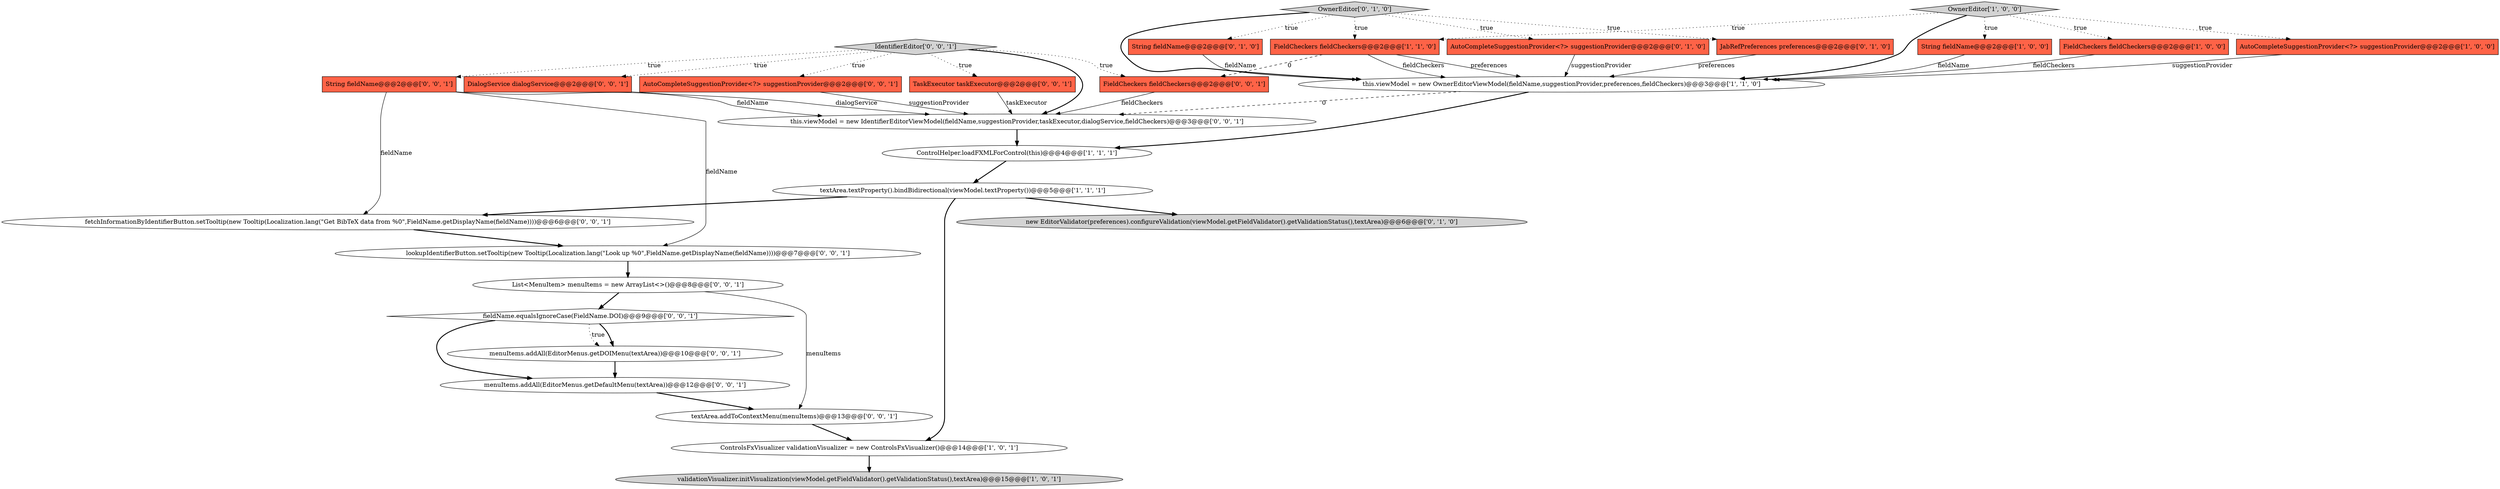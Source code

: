 digraph {
8 [style = filled, label = "ControlHelper.loadFXMLForControl(this)@@@4@@@['1', '1', '1']", fillcolor = white, shape = ellipse image = "AAA0AAABBB1BBB"];
27 [style = filled, label = "lookupIdentifierButton.setTooltip(new Tooltip(Localization.lang(\"Look up %0\",FieldName.getDisplayName(fieldName))))@@@7@@@['0', '0', '1']", fillcolor = white, shape = ellipse image = "AAA0AAABBB3BBB"];
4 [style = filled, label = "validationVisualizer.initVisualization(viewModel.getFieldValidator().getValidationStatus(),textArea)@@@15@@@['1', '0', '1']", fillcolor = lightgray, shape = ellipse image = "AAA0AAABBB1BBB"];
0 [style = filled, label = "ControlsFxVisualizer validationVisualizer = new ControlsFxVisualizer()@@@14@@@['1', '0', '1']", fillcolor = white, shape = ellipse image = "AAA0AAABBB1BBB"];
9 [style = filled, label = "FieldCheckers fieldCheckers@@@2@@@['1', '1', '0']", fillcolor = tomato, shape = box image = "AAA0AAABBB1BBB"];
3 [style = filled, label = "this.viewModel = new OwnerEditorViewModel(fieldName,suggestionProvider,preferences,fieldCheckers)@@@3@@@['1', '1', '0']", fillcolor = white, shape = ellipse image = "AAA0AAABBB1BBB"];
20 [style = filled, label = "DialogService dialogService@@@2@@@['0', '0', '1']", fillcolor = tomato, shape = box image = "AAA0AAABBB3BBB"];
24 [style = filled, label = "FieldCheckers fieldCheckers@@@2@@@['0', '0', '1']", fillcolor = tomato, shape = box image = "AAA0AAABBB3BBB"];
14 [style = filled, label = "OwnerEditor['0', '1', '0']", fillcolor = lightgray, shape = diamond image = "AAA0AAABBB2BBB"];
1 [style = filled, label = "String fieldName@@@2@@@['1', '0', '0']", fillcolor = tomato, shape = box image = "AAA0AAABBB1BBB"];
13 [style = filled, label = "String fieldName@@@2@@@['0', '1', '0']", fillcolor = tomato, shape = box image = "AAA0AAABBB2BBB"];
7 [style = filled, label = "FieldCheckers fieldCheckers@@@2@@@['1', '0', '0']", fillcolor = tomato, shape = box image = "AAA0AAABBB1BBB"];
17 [style = filled, label = "AutoCompleteSuggestionProvider<?> suggestionProvider@@@2@@@['0', '0', '1']", fillcolor = tomato, shape = box image = "AAA0AAABBB3BBB"];
12 [style = filled, label = "AutoCompleteSuggestionProvider<?> suggestionProvider@@@2@@@['0', '1', '0']", fillcolor = tomato, shape = box image = "AAA0AAABBB2BBB"];
28 [style = filled, label = "IdentifierEditor['0', '0', '1']", fillcolor = lightgray, shape = diamond image = "AAA0AAABBB3BBB"];
10 [style = filled, label = "new EditorValidator(preferences).configureValidation(viewModel.getFieldValidator().getValidationStatus(),textArea)@@@6@@@['0', '1', '0']", fillcolor = lightgray, shape = ellipse image = "AAA0AAABBB2BBB"];
5 [style = filled, label = "OwnerEditor['1', '0', '0']", fillcolor = lightgray, shape = diamond image = "AAA0AAABBB1BBB"];
11 [style = filled, label = "JabRefPreferences preferences@@@2@@@['0', '1', '0']", fillcolor = tomato, shape = box image = "AAA0AAABBB2BBB"];
25 [style = filled, label = "menuItems.addAll(EditorMenus.getDOIMenu(textArea))@@@10@@@['0', '0', '1']", fillcolor = white, shape = ellipse image = "AAA0AAABBB3BBB"];
16 [style = filled, label = "List<MenuItem> menuItems = new ArrayList<>()@@@8@@@['0', '0', '1']", fillcolor = white, shape = ellipse image = "AAA0AAABBB3BBB"];
23 [style = filled, label = "TaskExecutor taskExecutor@@@2@@@['0', '0', '1']", fillcolor = tomato, shape = box image = "AAA0AAABBB3BBB"];
6 [style = filled, label = "AutoCompleteSuggestionProvider<?> suggestionProvider@@@2@@@['1', '0', '0']", fillcolor = tomato, shape = box image = "AAA0AAABBB1BBB"];
15 [style = filled, label = "fieldName.equalsIgnoreCase(FieldName.DOI)@@@9@@@['0', '0', '1']", fillcolor = white, shape = diamond image = "AAA0AAABBB3BBB"];
18 [style = filled, label = "menuItems.addAll(EditorMenus.getDefaultMenu(textArea))@@@12@@@['0', '0', '1']", fillcolor = white, shape = ellipse image = "AAA0AAABBB3BBB"];
26 [style = filled, label = "fetchInformationByIdentifierButton.setTooltip(new Tooltip(Localization.lang(\"Get BibTeX data from %0\",FieldName.getDisplayName(fieldName))))@@@6@@@['0', '0', '1']", fillcolor = white, shape = ellipse image = "AAA0AAABBB3BBB"];
2 [style = filled, label = "textArea.textProperty().bindBidirectional(viewModel.textProperty())@@@5@@@['1', '1', '1']", fillcolor = white, shape = ellipse image = "AAA0AAABBB1BBB"];
19 [style = filled, label = "this.viewModel = new IdentifierEditorViewModel(fieldName,suggestionProvider,taskExecutor,dialogService,fieldCheckers)@@@3@@@['0', '0', '1']", fillcolor = white, shape = ellipse image = "AAA0AAABBB3BBB"];
22 [style = filled, label = "String fieldName@@@2@@@['0', '0', '1']", fillcolor = tomato, shape = box image = "AAA0AAABBB3BBB"];
21 [style = filled, label = "textArea.addToContextMenu(menuItems)@@@13@@@['0', '0', '1']", fillcolor = white, shape = ellipse image = "AAA0AAABBB3BBB"];
5->3 [style = bold, label=""];
20->19 [style = solid, label="dialogService"];
14->3 [style = bold, label=""];
16->15 [style = bold, label=""];
1->3 [style = solid, label="fieldName"];
2->26 [style = bold, label=""];
14->12 [style = dotted, label="true"];
21->0 [style = bold, label=""];
9->24 [style = dashed, label="0"];
6->3 [style = solid, label="suggestionProvider"];
15->25 [style = bold, label=""];
28->20 [style = dotted, label="true"];
5->1 [style = dotted, label="true"];
22->26 [style = solid, label="fieldName"];
25->18 [style = bold, label=""];
9->3 [style = solid, label="preferences"];
24->19 [style = solid, label="fieldCheckers"];
5->6 [style = dotted, label="true"];
11->3 [style = solid, label="preferences"];
27->16 [style = bold, label=""];
28->17 [style = dotted, label="true"];
2->10 [style = bold, label=""];
15->18 [style = bold, label=""];
9->3 [style = solid, label="fieldCheckers"];
19->8 [style = bold, label=""];
14->13 [style = dotted, label="true"];
12->3 [style = solid, label="suggestionProvider"];
17->19 [style = solid, label="suggestionProvider"];
3->19 [style = dashed, label="0"];
16->21 [style = solid, label="menuItems"];
22->19 [style = solid, label="fieldName"];
26->27 [style = bold, label=""];
2->0 [style = bold, label=""];
28->24 [style = dotted, label="true"];
8->2 [style = bold, label=""];
0->4 [style = bold, label=""];
5->7 [style = dotted, label="true"];
3->8 [style = bold, label=""];
7->3 [style = solid, label="fieldCheckers"];
28->19 [style = bold, label=""];
28->22 [style = dotted, label="true"];
22->27 [style = solid, label="fieldName"];
5->9 [style = dotted, label="true"];
14->11 [style = dotted, label="true"];
28->23 [style = dotted, label="true"];
14->9 [style = dotted, label="true"];
18->21 [style = bold, label=""];
15->25 [style = dotted, label="true"];
13->3 [style = solid, label="fieldName"];
23->19 [style = solid, label="taskExecutor"];
}
